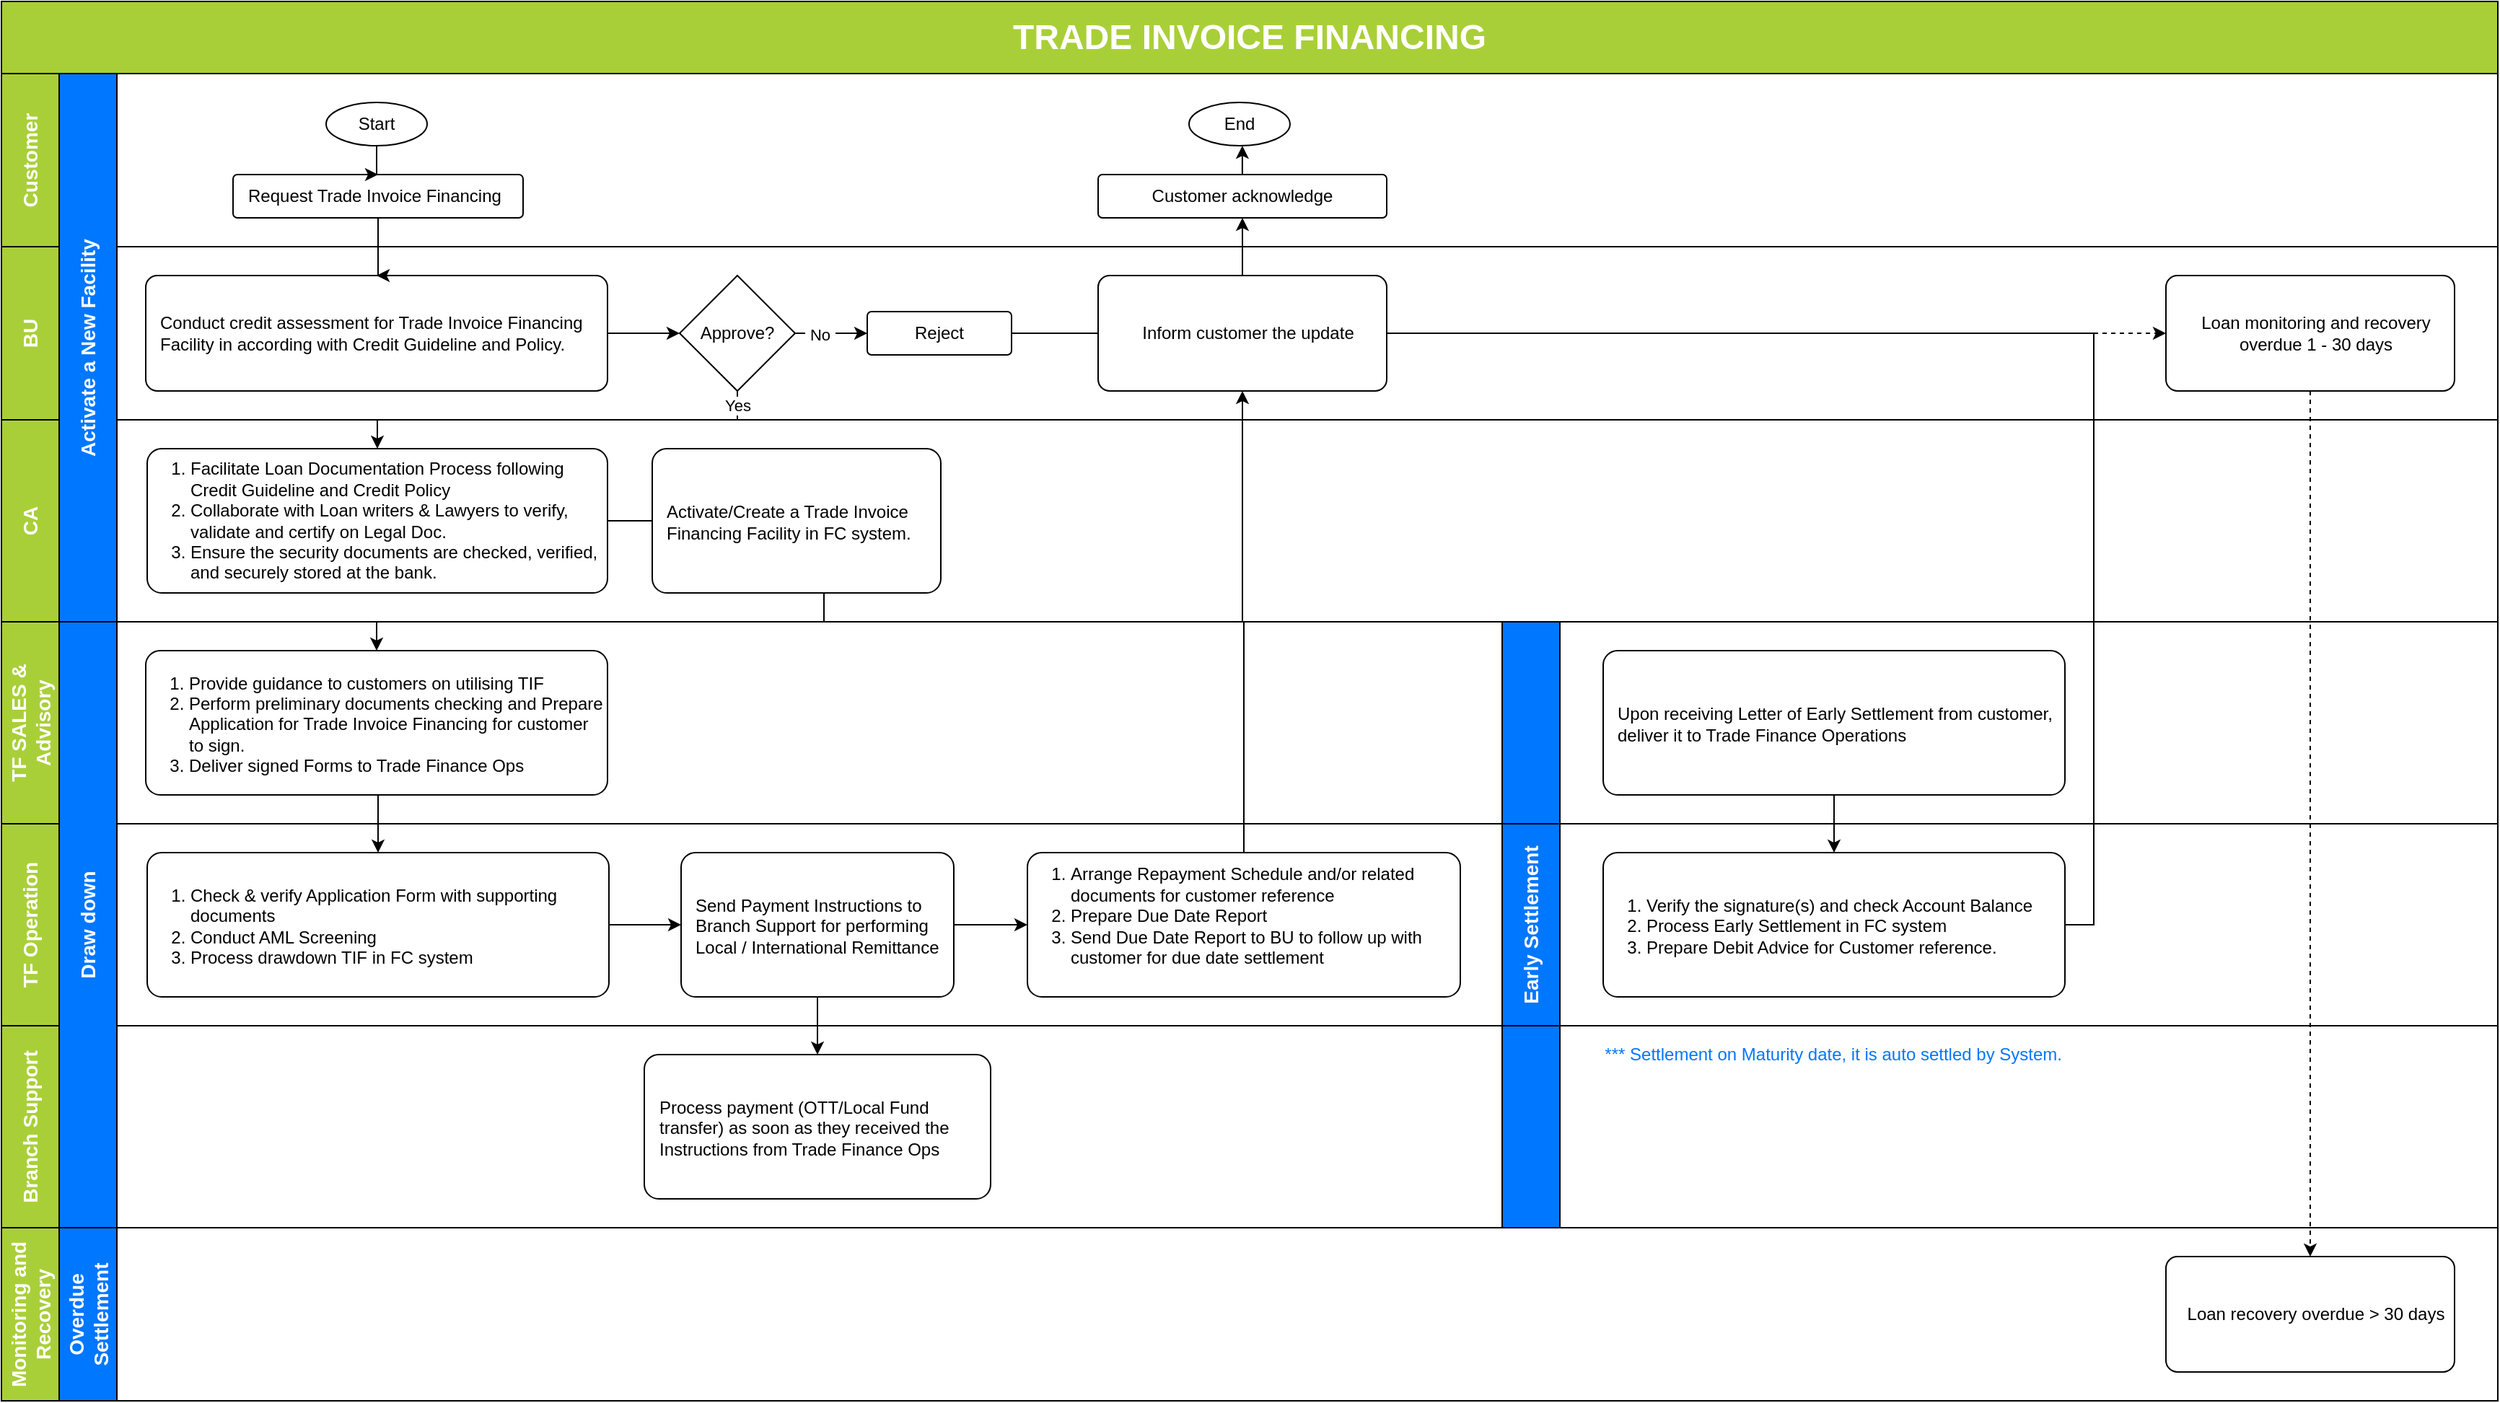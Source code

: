 <mxfile version="26.1.1">
  <diagram name="Page-1" id="BD5kka51KfZyv1atW4Eq">
    <mxGraphModel dx="3500" dy="1883" grid="1" gridSize="10" guides="1" tooltips="1" connect="1" arrows="1" fold="1" page="1" pageScale="1" pageWidth="1169" pageHeight="827" math="0" shadow="0">
      <root>
        <mxCell id="0" />
        <mxCell id="1" parent="0" />
        <mxCell id="CxEFb6XLbBm6YlCLKPa0-66" value="&lt;span style=&quot;font-size: 14px;&quot;&gt;TF SALES &amp;amp; Advisory&lt;/span&gt;" style="swimlane;horizontal=0;whiteSpace=wrap;html=1;startSize=40;movable=1;resizable=1;rotatable=1;deletable=1;editable=1;locked=0;connectable=1;fillColor=#A9CF38;fontColor=#FFFFFF;" vertex="1" parent="1">
          <mxGeometry x="20" y="460" width="1730" height="140" as="geometry" />
        </mxCell>
        <mxCell id="CxEFb6XLbBm6YlCLKPa0-68" value="&lt;span style=&quot;font-size: 14px;&quot;&gt;Branch Support&lt;/span&gt;" style="swimlane;horizontal=0;whiteSpace=wrap;html=1;startSize=40;movable=1;resizable=1;rotatable=1;deletable=1;editable=1;locked=0;connectable=1;fillColor=#A9CF38;fontColor=#FFFFFF;" vertex="1" parent="1">
          <mxGeometry x="20" y="740" width="1730" height="140" as="geometry" />
        </mxCell>
        <mxCell id="CxEFb6XLbBm6YlCLKPa0-89" value="*** Settlement on Maturity date, it is auto settled by System." style="text;html=1;align=right;verticalAlign=middle;whiteSpace=wrap;rounded=0;fontColor=#0077FF;" vertex="1" parent="CxEFb6XLbBm6YlCLKPa0-68">
          <mxGeometry x="1080" width="350" height="40" as="geometry" />
        </mxCell>
        <mxCell id="CxEFb6XLbBm6YlCLKPa0-39" value="Process payment (OTT/Local Fund transfer) as soon as they received the Instructions from Trade Finance Ops" style="rounded=1;whiteSpace=wrap;html=1;align=left;arcSize=10;strokeOpacity=100;imageHeight=24;imageAspect=1;spacingTop=1;spacingLeft=8;spacingRight=4;" vertex="1" parent="CxEFb6XLbBm6YlCLKPa0-68">
          <mxGeometry x="445.5" y="20" width="240" height="100" as="geometry" />
        </mxCell>
        <mxCell id="CxEFb6XLbBm6YlCLKPa0-81" value="&lt;span style=&quot;font-size: 14px; font-weight: 700;&quot;&gt;Early Settlement&lt;/span&gt;" style="rounded=0;whiteSpace=wrap;html=1;rotation=-90;fillColor=#0077FF;fontColor=#FFFFFF;" vertex="1" parent="CxEFb6XLbBm6YlCLKPa0-68">
          <mxGeometry x="850" y="-90" width="420" height="40" as="geometry" />
        </mxCell>
        <mxCell id="CxEFb6XLbBm6YlCLKPa0-67" value="&lt;span style=&quot;font-size: 14px;&quot;&gt;TF Operation&lt;/span&gt;" style="swimlane;horizontal=0;whiteSpace=wrap;html=1;startSize=40;movable=1;resizable=1;rotatable=1;deletable=1;editable=1;locked=0;connectable=1;fillColor=#A9CF38;fontColor=#FFFFFF;" vertex="1" parent="1">
          <mxGeometry x="20" y="600" width="1730" height="140" as="geometry" />
        </mxCell>
        <mxCell id="CxEFb6XLbBm6YlCLKPa0-41" value="&lt;div&gt;&lt;ol&gt;&lt;li&gt;Arrange Repayment Schedule and/or related documents for customer reference&lt;/li&gt;&lt;li&gt;Prepare Due Date Report&amp;nbsp;&lt;/li&gt;&lt;li&gt;Send Due Date Report to BU to follow up with customer for due date settlement&lt;/li&gt;&lt;/ol&gt;&lt;/div&gt;&lt;div&gt;&lt;br&gt;&lt;/div&gt;" style="rounded=1;whiteSpace=wrap;html=1;align=left;arcSize=10;strokeOpacity=100;imageHeight=24;imageAspect=1;spacingTop=1;spacingLeft=-12;spacingRight=4;" vertex="1" parent="CxEFb6XLbBm6YlCLKPa0-67">
          <mxGeometry x="711" y="20" width="300" height="100" as="geometry" />
        </mxCell>
        <mxCell id="CxEFb6XLbBm6YlCLKPa0-84" style="edgeStyle=orthogonalEdgeStyle;rounded=0;orthogonalLoop=1;jettySize=auto;html=1;" edge="1" parent="CxEFb6XLbBm6YlCLKPa0-67" source="CxEFb6XLbBm6YlCLKPa0-82" target="CxEFb6XLbBm6YlCLKPa0-83">
          <mxGeometry relative="1" as="geometry" />
        </mxCell>
        <mxCell id="CxEFb6XLbBm6YlCLKPa0-82" value="&lt;span style=&quot;background-color: transparent; color: light-dark(rgb(0, 0, 0), rgb(255, 255, 255));&quot;&gt;Upon receiving Letter of Early Settlement from customer, deliver it to Trade Finance Operations&lt;/span&gt;" style="rounded=1;whiteSpace=wrap;html=1;align=left;arcSize=10;strokeOpacity=100;imageHeight=24;imageAspect=1;spacingTop=1;spacingLeft=8;" vertex="1" parent="CxEFb6XLbBm6YlCLKPa0-67">
          <mxGeometry x="1110" y="-120" width="320" height="100" as="geometry" />
        </mxCell>
        <mxCell id="CxEFb6XLbBm6YlCLKPa0-83" value="&lt;ol&gt;&lt;li&gt;&lt;span style=&quot;background-color: transparent; color: light-dark(rgb(0, 0, 0), rgb(255, 255, 255));&quot;&gt;Verify the signature(s) and check Account Balance&lt;/span&gt;&lt;/li&gt;&lt;li&gt;&lt;span style=&quot;background-color: transparent; color: light-dark(rgb(0, 0, 0), rgb(255, 255, 255));&quot;&gt;Process Early Settlement in FC system&lt;/span&gt;&lt;/li&gt;&lt;li&gt;&lt;span style=&quot;background-color: transparent; color: light-dark(rgb(0, 0, 0), rgb(255, 255, 255));&quot;&gt;Prepare Debit Advice for Customer reference.&lt;/span&gt;&lt;/li&gt;&lt;/ol&gt;" style="rounded=1;whiteSpace=wrap;html=1;align=left;arcSize=10;strokeOpacity=100;imageHeight=24;imageAspect=1;spacingTop=1;spacingLeft=-12;" vertex="1" parent="CxEFb6XLbBm6YlCLKPa0-67">
          <mxGeometry x="1110" y="20" width="320" height="100" as="geometry" />
        </mxCell>
        <mxCell id="CxEFb6XLbBm6YlCLKPa0-85" style="edgeStyle=orthogonalEdgeStyle;rounded=0;orthogonalLoop=1;jettySize=auto;html=1;entryX=1;entryY=0.5;entryDx=0;entryDy=0;" edge="1" parent="CxEFb6XLbBm6YlCLKPa0-67" source="CxEFb6XLbBm6YlCLKPa0-83">
          <mxGeometry relative="1" as="geometry">
            <mxPoint x="910" y="-340" as="targetPoint" />
            <Array as="points">
              <mxPoint x="1450" y="70" />
              <mxPoint x="1450" y="-340" />
            </Array>
          </mxGeometry>
        </mxCell>
        <mxCell id="CxEFb6XLbBm6YlCLKPa0-1" value="&lt;font style=&quot;font-size: 24px;&quot;&gt;TRADE INVOICE FINANCING&lt;/font&gt;" style="text;html=1;align=center;verticalAlign=middle;whiteSpace=wrap;rounded=0;fontStyle=1;fontSize=18;fillColor=#A9CF38;strokeColor=#000000;fontColor=#FFFFFF;" vertex="1" parent="1">
          <mxGeometry x="20" y="30" width="1730" height="50" as="geometry" />
        </mxCell>
        <mxCell id="CxEFb6XLbBm6YlCLKPa0-21" style="edgeStyle=orthogonalEdgeStyle;rounded=0;orthogonalLoop=1;jettySize=auto;html=1;entryX=0;entryY=0.5;entryDx=0;entryDy=0;" edge="1" parent="1" source="CxEFb6XLbBm6YlCLKPa0-14" target="CxEFb6XLbBm6YlCLKPa0-15">
          <mxGeometry relative="1" as="geometry" />
        </mxCell>
        <mxCell id="CxEFb6XLbBm6YlCLKPa0-14" value="Conduct credit assessment for Trade Invoice Financing Facility in according with Credit&amp;nbsp;Guideline and Policy." style="rounded=1;whiteSpace=wrap;html=1;arcSize=10;spacingTop=0;imageWidth=24;spacingBottom=0;spacingLeft=8;align=left;" vertex="1" parent="1">
          <mxGeometry x="120" y="220" width="320" height="80" as="geometry" />
        </mxCell>
        <mxCell id="CxEFb6XLbBm6YlCLKPa0-25" style="edgeStyle=orthogonalEdgeStyle;rounded=0;orthogonalLoop=1;jettySize=auto;html=1;entryX=0.5;entryY=0;entryDx=0;entryDy=0;exitX=0.5;exitY=1;exitDx=0;exitDy=0;" edge="1" parent="1" source="CxEFb6XLbBm6YlCLKPa0-15" target="CxEFb6XLbBm6YlCLKPa0-22">
          <mxGeometry relative="1" as="geometry">
            <Array as="points">
              <mxPoint x="530" y="320" />
              <mxPoint x="281" y="320" />
            </Array>
          </mxGeometry>
        </mxCell>
        <mxCell id="CxEFb6XLbBm6YlCLKPa0-26" value="Yes" style="edgeLabel;html=1;align=center;verticalAlign=middle;resizable=0;points=[];" vertex="1" connectable="0" parent="CxEFb6XLbBm6YlCLKPa0-25">
          <mxGeometry x="-0.399" y="-1" relative="1" as="geometry">
            <mxPoint x="67" y="-9" as="offset" />
          </mxGeometry>
        </mxCell>
        <mxCell id="CxEFb6XLbBm6YlCLKPa0-17" style="edgeStyle=orthogonalEdgeStyle;rounded=0;orthogonalLoop=1;jettySize=auto;html=1;" edge="1" parent="1" source="CxEFb6XLbBm6YlCLKPa0-12">
          <mxGeometry relative="1" as="geometry">
            <mxPoint x="280" y="220" as="targetPoint" />
            <Array as="points">
              <mxPoint x="281" y="220" />
            </Array>
          </mxGeometry>
        </mxCell>
        <mxCell id="CxEFb6XLbBm6YlCLKPa0-86" style="edgeStyle=orthogonalEdgeStyle;rounded=0;orthogonalLoop=1;jettySize=auto;html=1;" edge="1" parent="1" source="CxEFb6XLbBm6YlCLKPa0-20">
          <mxGeometry relative="1" as="geometry">
            <mxPoint x="830" y="260" as="targetPoint" />
          </mxGeometry>
        </mxCell>
        <mxCell id="CxEFb6XLbBm6YlCLKPa0-87" style="edgeStyle=orthogonalEdgeStyle;rounded=0;orthogonalLoop=1;jettySize=auto;html=1;" edge="1" parent="1" source="CxEFb6XLbBm6YlCLKPa0-22">
          <mxGeometry relative="1" as="geometry">
            <mxPoint x="490" y="390" as="targetPoint" />
          </mxGeometry>
        </mxCell>
        <mxCell id="CxEFb6XLbBm6YlCLKPa0-22" value="&lt;ol&gt;&lt;li&gt;Facilitate Loan Documentation Process following Credit Guideline and Credit Policy&lt;/li&gt;&lt;li&gt;Collaborate with Loan writers &amp;amp; Lawyers to verify, validate and certify on Legal Doc.&lt;/li&gt;&lt;li&gt;Ensure the security documents are checked, verified, and securely stored at the bank.&lt;/li&gt;&lt;/ol&gt;" style="rounded=1;whiteSpace=wrap;html=1;align=left;arcSize=10;spacingLeft=-12;" vertex="1" parent="1">
          <mxGeometry x="121" y="340" width="319" height="100" as="geometry" />
        </mxCell>
        <mxCell id="CxEFb6XLbBm6YlCLKPa0-52" style="edgeStyle=orthogonalEdgeStyle;rounded=0;orthogonalLoop=1;jettySize=auto;html=1;entryX=0.5;entryY=0;entryDx=0;entryDy=0;" edge="1" parent="1" source="CxEFb6XLbBm6YlCLKPa0-27" target="CxEFb6XLbBm6YlCLKPa0-29">
          <mxGeometry relative="1" as="geometry">
            <Array as="points">
              <mxPoint x="590" y="460" />
              <mxPoint x="280" y="460" />
            </Array>
          </mxGeometry>
        </mxCell>
        <mxCell id="CxEFb6XLbBm6YlCLKPa0-29" value="&lt;ol&gt;&lt;li&gt;Provide guidance to customers on utilising TIF&lt;/li&gt;&lt;li&gt;Perform preliminary documents checking and Prepare Application for Trade Invoice Financing for customer to sign.&lt;/li&gt;&lt;li&gt;Deliver signed Forms to Trade Finance Ops&lt;/li&gt;&lt;/ol&gt;" style="rounded=1;whiteSpace=wrap;html=1;align=left;arcSize=10;strokeOpacity=100;imageHeight=24;imageAspect=1;spacingTop=1;spacingLeft=-12;" vertex="1" parent="1">
          <mxGeometry x="120" y="480" width="320" height="100" as="geometry" />
        </mxCell>
        <mxCell id="CxEFb6XLbBm6YlCLKPa0-37" style="edgeStyle=orthogonalEdgeStyle;rounded=0;orthogonalLoop=1;jettySize=auto;html=1;entryX=0;entryY=0.5;entryDx=0;entryDy=0;" edge="1" parent="1" source="CxEFb6XLbBm6YlCLKPa0-32" target="CxEFb6XLbBm6YlCLKPa0-33">
          <mxGeometry relative="1" as="geometry" />
        </mxCell>
        <mxCell id="CxEFb6XLbBm6YlCLKPa0-32" value="&lt;ol&gt;&lt;li&gt;Check &amp;amp; verify Application Form with supporting documents&lt;/li&gt;&lt;li&gt;Conduct AML Screening&lt;/li&gt;&lt;li&gt;Process drawdown TIF in FC system&lt;/li&gt;&lt;/ol&gt;" style="rounded=1;whiteSpace=wrap;html=1;align=left;arcSize=10;strokeOpacity=100;imageHeight=24;imageAspect=1;spacingTop=1;spacingLeft=-12;" vertex="1" parent="1">
          <mxGeometry x="121" y="620" width="320" height="100" as="geometry" />
        </mxCell>
        <mxCell id="CxEFb6XLbBm6YlCLKPa0-40" style="edgeStyle=orthogonalEdgeStyle;rounded=0;orthogonalLoop=1;jettySize=auto;html=1;entryX=0.5;entryY=0;entryDx=0;entryDy=0;" edge="1" parent="1" source="CxEFb6XLbBm6YlCLKPa0-33" target="CxEFb6XLbBm6YlCLKPa0-39">
          <mxGeometry relative="1" as="geometry" />
        </mxCell>
        <mxCell id="CxEFb6XLbBm6YlCLKPa0-42" style="edgeStyle=orthogonalEdgeStyle;rounded=0;orthogonalLoop=1;jettySize=auto;html=1;entryX=0;entryY=0.5;entryDx=0;entryDy=0;" edge="1" parent="1" source="CxEFb6XLbBm6YlCLKPa0-33" target="CxEFb6XLbBm6YlCLKPa0-41">
          <mxGeometry relative="1" as="geometry" />
        </mxCell>
        <mxCell id="CxEFb6XLbBm6YlCLKPa0-33" value="&lt;span style=&quot;background-color: transparent; color: light-dark(rgb(0, 0, 0), rgb(255, 255, 255));&quot;&gt;Send Payment Instructions to Branch Support for performing Local / International Remittance&lt;/span&gt;" style="rounded=1;whiteSpace=wrap;html=1;align=left;arcSize=10;strokeOpacity=100;imageHeight=24;imageAspect=1;spacingTop=1;spacingLeft=8;spacingRight=4;" vertex="1" parent="1">
          <mxGeometry x="491" y="620" width="189" height="100" as="geometry" />
        </mxCell>
        <mxCell id="CxEFb6XLbBm6YlCLKPa0-38" style="edgeStyle=orthogonalEdgeStyle;rounded=0;orthogonalLoop=1;jettySize=auto;html=1;" edge="1" parent="1" source="CxEFb6XLbBm6YlCLKPa0-29">
          <mxGeometry relative="1" as="geometry">
            <mxPoint x="281" y="620" as="targetPoint" />
            <Array as="points">
              <mxPoint x="281" y="590" />
              <mxPoint x="281" y="590" />
            </Array>
          </mxGeometry>
        </mxCell>
        <mxCell id="CxEFb6XLbBm6YlCLKPa0-47" style="edgeStyle=orthogonalEdgeStyle;rounded=0;orthogonalLoop=1;jettySize=auto;html=1;entryX=0.5;entryY=1;entryDx=0;entryDy=0;" edge="1" parent="1" source="CxEFb6XLbBm6YlCLKPa0-41" target="CxEFb6XLbBm6YlCLKPa0-45">
          <mxGeometry relative="1" as="geometry" />
        </mxCell>
        <mxCell id="CxEFb6XLbBm6YlCLKPa0-63" value="&lt;span style=&quot;font-size: 14px;&quot;&gt;Customer&lt;/span&gt;" style="swimlane;horizontal=0;whiteSpace=wrap;html=1;startSize=40;movable=1;resizable=1;rotatable=1;deletable=1;editable=1;locked=0;connectable=1;fillColor=#A9CF38;fontColor=#FFFFFF;" vertex="1" parent="1">
          <mxGeometry x="20" y="80" width="1730" height="120" as="geometry" />
        </mxCell>
        <mxCell id="CxEFb6XLbBm6YlCLKPa0-12" value="Request Trade Invoice Financing" style="rounded=1;whiteSpace=wrap;html=1;arcSize=10;spacingLeft=8;align=left;" vertex="1" parent="CxEFb6XLbBm6YlCLKPa0-63">
          <mxGeometry x="160.5" y="70" width="201" height="30" as="geometry" />
        </mxCell>
        <mxCell id="CxEFb6XLbBm6YlCLKPa0-10" value="Start" style="ellipse;whiteSpace=wrap;html=1;" vertex="1" parent="CxEFb6XLbBm6YlCLKPa0-63">
          <mxGeometry x="225" y="20" width="70" height="30" as="geometry" />
        </mxCell>
        <mxCell id="CxEFb6XLbBm6YlCLKPa0-13" style="edgeStyle=orthogonalEdgeStyle;rounded=0;orthogonalLoop=1;jettySize=auto;html=1;entryX=0.5;entryY=0;entryDx=0;entryDy=0;" edge="1" parent="CxEFb6XLbBm6YlCLKPa0-63" source="CxEFb6XLbBm6YlCLKPa0-10" target="CxEFb6XLbBm6YlCLKPa0-12">
          <mxGeometry relative="1" as="geometry" />
        </mxCell>
        <mxCell id="CxEFb6XLbBm6YlCLKPa0-45" value="Inform customer the update" style="rounded=1;whiteSpace=wrap;html=1;arcSize=10;spacingTop=0;imageWidth=24;spacingBottom=0;spacingLeft=8;align=center;" vertex="1" parent="CxEFb6XLbBm6YlCLKPa0-63">
          <mxGeometry x="760" y="140" width="200" height="80" as="geometry" />
        </mxCell>
        <mxCell id="CxEFb6XLbBm6YlCLKPa0-50" value="Customer acknowledge" style="rounded=1;whiteSpace=wrap;html=1;arcSize=10;" vertex="1" parent="CxEFb6XLbBm6YlCLKPa0-63">
          <mxGeometry x="760" y="70" width="200" height="30" as="geometry" />
        </mxCell>
        <mxCell id="CxEFb6XLbBm6YlCLKPa0-61" value="End" style="ellipse;whiteSpace=wrap;html=1;" vertex="1" parent="CxEFb6XLbBm6YlCLKPa0-63">
          <mxGeometry x="823" y="20" width="70" height="30" as="geometry" />
        </mxCell>
        <mxCell id="CxEFb6XLbBm6YlCLKPa0-51" style="edgeStyle=orthogonalEdgeStyle;rounded=0;orthogonalLoop=1;jettySize=auto;html=1;entryX=0.5;entryY=1;entryDx=0;entryDy=0;" edge="1" parent="CxEFb6XLbBm6YlCLKPa0-63" source="CxEFb6XLbBm6YlCLKPa0-45" target="CxEFb6XLbBm6YlCLKPa0-50">
          <mxGeometry relative="1" as="geometry" />
        </mxCell>
        <mxCell id="CxEFb6XLbBm6YlCLKPa0-99" style="edgeStyle=orthogonalEdgeStyle;rounded=0;orthogonalLoop=1;jettySize=auto;html=1;entryX=0.529;entryY=1;entryDx=0;entryDy=0;entryPerimeter=0;" edge="1" parent="CxEFb6XLbBm6YlCLKPa0-63">
          <mxGeometry relative="1" as="geometry">
            <mxPoint x="859.93" y="70" as="sourcePoint" />
            <mxPoint x="859.96" y="50" as="targetPoint" />
          </mxGeometry>
        </mxCell>
        <mxCell id="CxEFb6XLbBm6YlCLKPa0-64" value="&lt;span style=&quot;font-size: 14px;&quot;&gt;BU&lt;/span&gt;" style="swimlane;horizontal=0;whiteSpace=wrap;html=1;startSize=40;movable=1;resizable=1;rotatable=1;deletable=1;editable=1;locked=0;connectable=1;fillColor=#A9CF38;fontColor=#FFFFFF;" vertex="1" parent="1">
          <mxGeometry x="20" y="200" width="1730" height="120" as="geometry" />
        </mxCell>
        <mxCell id="CxEFb6XLbBm6YlCLKPa0-15" value="Approve?" style="rhombus;whiteSpace=wrap;html=1;" vertex="1" parent="CxEFb6XLbBm6YlCLKPa0-64">
          <mxGeometry x="470" y="20" width="80" height="80" as="geometry" />
        </mxCell>
        <mxCell id="CxEFb6XLbBm6YlCLKPa0-20" value="Reject" style="rounded=1;whiteSpace=wrap;html=1;arcSize=10;" vertex="1" parent="CxEFb6XLbBm6YlCLKPa0-64">
          <mxGeometry x="600" y="45" width="100" height="30" as="geometry" />
        </mxCell>
        <mxCell id="CxEFb6XLbBm6YlCLKPa0-53" style="edgeStyle=orthogonalEdgeStyle;rounded=0;orthogonalLoop=1;jettySize=auto;html=1;entryX=0;entryY=0.5;entryDx=0;entryDy=0;" edge="1" parent="CxEFb6XLbBm6YlCLKPa0-64" source="CxEFb6XLbBm6YlCLKPa0-15" target="CxEFb6XLbBm6YlCLKPa0-20">
          <mxGeometry relative="1" as="geometry" />
        </mxCell>
        <mxCell id="CxEFb6XLbBm6YlCLKPa0-56" value="&amp;nbsp;No&amp;nbsp;" style="edgeLabel;html=1;align=center;verticalAlign=middle;resizable=0;points=[];" vertex="1" connectable="0" parent="CxEFb6XLbBm6YlCLKPa0-53">
          <mxGeometry x="-0.336" y="-1" relative="1" as="geometry">
            <mxPoint as="offset" />
          </mxGeometry>
        </mxCell>
        <mxCell id="CxEFb6XLbBm6YlCLKPa0-93" value="Loan monitoring and recovery overdue 1 - 30 days" style="rounded=1;whiteSpace=wrap;html=1;arcSize=10;spacingTop=0;imageWidth=24;spacingBottom=0;spacingLeft=8;align=center;" vertex="1" parent="CxEFb6XLbBm6YlCLKPa0-64">
          <mxGeometry x="1500" y="20" width="200" height="80" as="geometry" />
        </mxCell>
        <mxCell id="CxEFb6XLbBm6YlCLKPa0-65" value="&lt;span style=&quot;font-size: 14px;&quot;&gt;CA&lt;/span&gt;" style="swimlane;horizontal=0;whiteSpace=wrap;html=1;startSize=40;movable=1;resizable=1;rotatable=1;deletable=1;editable=1;locked=0;connectable=1;fillColor=#A9CF38;fontColor=#FFFFFF;" vertex="1" parent="1">
          <mxGeometry x="20" y="320" width="1730" height="140" as="geometry" />
        </mxCell>
        <mxCell id="CxEFb6XLbBm6YlCLKPa0-27" value="&lt;span style=&quot;background-color: transparent; color: light-dark(rgb(0, 0, 0), rgb(255, 255, 255));&quot;&gt;Activate/Create a Trade Invoice Financing Facility in FC system.&lt;/span&gt;" style="rounded=1;whiteSpace=wrap;html=1;align=left;arcSize=10;strokeOpacity=100;imageHeight=24;imageAspect=1;spacingTop=1;spacingLeft=8;" vertex="1" parent="CxEFb6XLbBm6YlCLKPa0-65">
          <mxGeometry x="451" y="20" width="200" height="100" as="geometry" />
        </mxCell>
        <mxCell id="CxEFb6XLbBm6YlCLKPa0-79" value="&lt;span style=&quot;font-size: 14px; font-weight: 700;&quot;&gt;Draw down&lt;/span&gt;" style="rounded=0;whiteSpace=wrap;html=1;rotation=-90;fillColor=#0077FF;fontColor=#FFFFFF;" vertex="1" parent="1">
          <mxGeometry x="-130" y="650" width="420" height="40" as="geometry" />
        </mxCell>
        <mxCell id="CxEFb6XLbBm6YlCLKPa0-80" value="&lt;span style=&quot;font-size: 14px; font-weight: 700;&quot;&gt;Activate a New Facility&lt;/span&gt;" style="rounded=0;whiteSpace=wrap;html=1;rotation=-90;fillColor=#0077FF;fontColor=#FFFFFF;" vertex="1" parent="1">
          <mxGeometry x="-110" y="250" width="380" height="40" as="geometry" />
        </mxCell>
        <mxCell id="CxEFb6XLbBm6YlCLKPa0-91" value="&lt;span style=&quot;font-size: 14px;&quot;&gt;Monitoring and Recovery&lt;/span&gt;" style="swimlane;horizontal=0;whiteSpace=wrap;html=1;startSize=40;movable=1;resizable=1;rotatable=1;deletable=1;editable=1;locked=0;connectable=1;fillColor=#A9CF38;fontColor=#FFFFFF;" vertex="1" parent="1">
          <mxGeometry x="20" y="880" width="1730" height="120" as="geometry" />
        </mxCell>
        <mxCell id="CxEFb6XLbBm6YlCLKPa0-92" value="&lt;span style=&quot;font-size: 14px;&quot;&gt;&lt;b&gt;Overdue&lt;/b&gt;&lt;/span&gt;&lt;div&gt;&lt;span style=&quot;font-size: 14px;&quot;&gt;&lt;b&gt;Settlement&lt;/b&gt;&lt;/span&gt;&lt;/div&gt;" style="rounded=0;whiteSpace=wrap;html=1;rotation=-90;fillColor=#0077FF;fontColor=#FFFFFF;" vertex="1" parent="CxEFb6XLbBm6YlCLKPa0-91">
          <mxGeometry y="40" width="120" height="40" as="geometry" />
        </mxCell>
        <mxCell id="CxEFb6XLbBm6YlCLKPa0-96" value="Loan recovery overdue &amp;gt; 30 days" style="rounded=1;whiteSpace=wrap;html=1;arcSize=10;spacingTop=0;imageWidth=24;spacingBottom=0;spacingLeft=8;align=center;" vertex="1" parent="CxEFb6XLbBm6YlCLKPa0-91">
          <mxGeometry x="1500" y="20" width="200" height="80" as="geometry" />
        </mxCell>
        <mxCell id="CxEFb6XLbBm6YlCLKPa0-97" style="edgeStyle=orthogonalEdgeStyle;rounded=0;orthogonalLoop=1;jettySize=auto;html=1;entryX=0.5;entryY=0;entryDx=0;entryDy=0;dashed=1;" edge="1" parent="1" source="CxEFb6XLbBm6YlCLKPa0-93" target="CxEFb6XLbBm6YlCLKPa0-96">
          <mxGeometry relative="1" as="geometry" />
        </mxCell>
        <mxCell id="CxEFb6XLbBm6YlCLKPa0-98" value="" style="endArrow=classic;html=1;rounded=0;entryX=0;entryY=0.5;entryDx=0;entryDy=0;dashed=1;" edge="1" parent="1" target="CxEFb6XLbBm6YlCLKPa0-93">
          <mxGeometry width="50" height="50" relative="1" as="geometry">
            <mxPoint x="1470" y="260" as="sourcePoint" />
            <mxPoint x="1400" y="260" as="targetPoint" />
          </mxGeometry>
        </mxCell>
      </root>
    </mxGraphModel>
  </diagram>
</mxfile>

